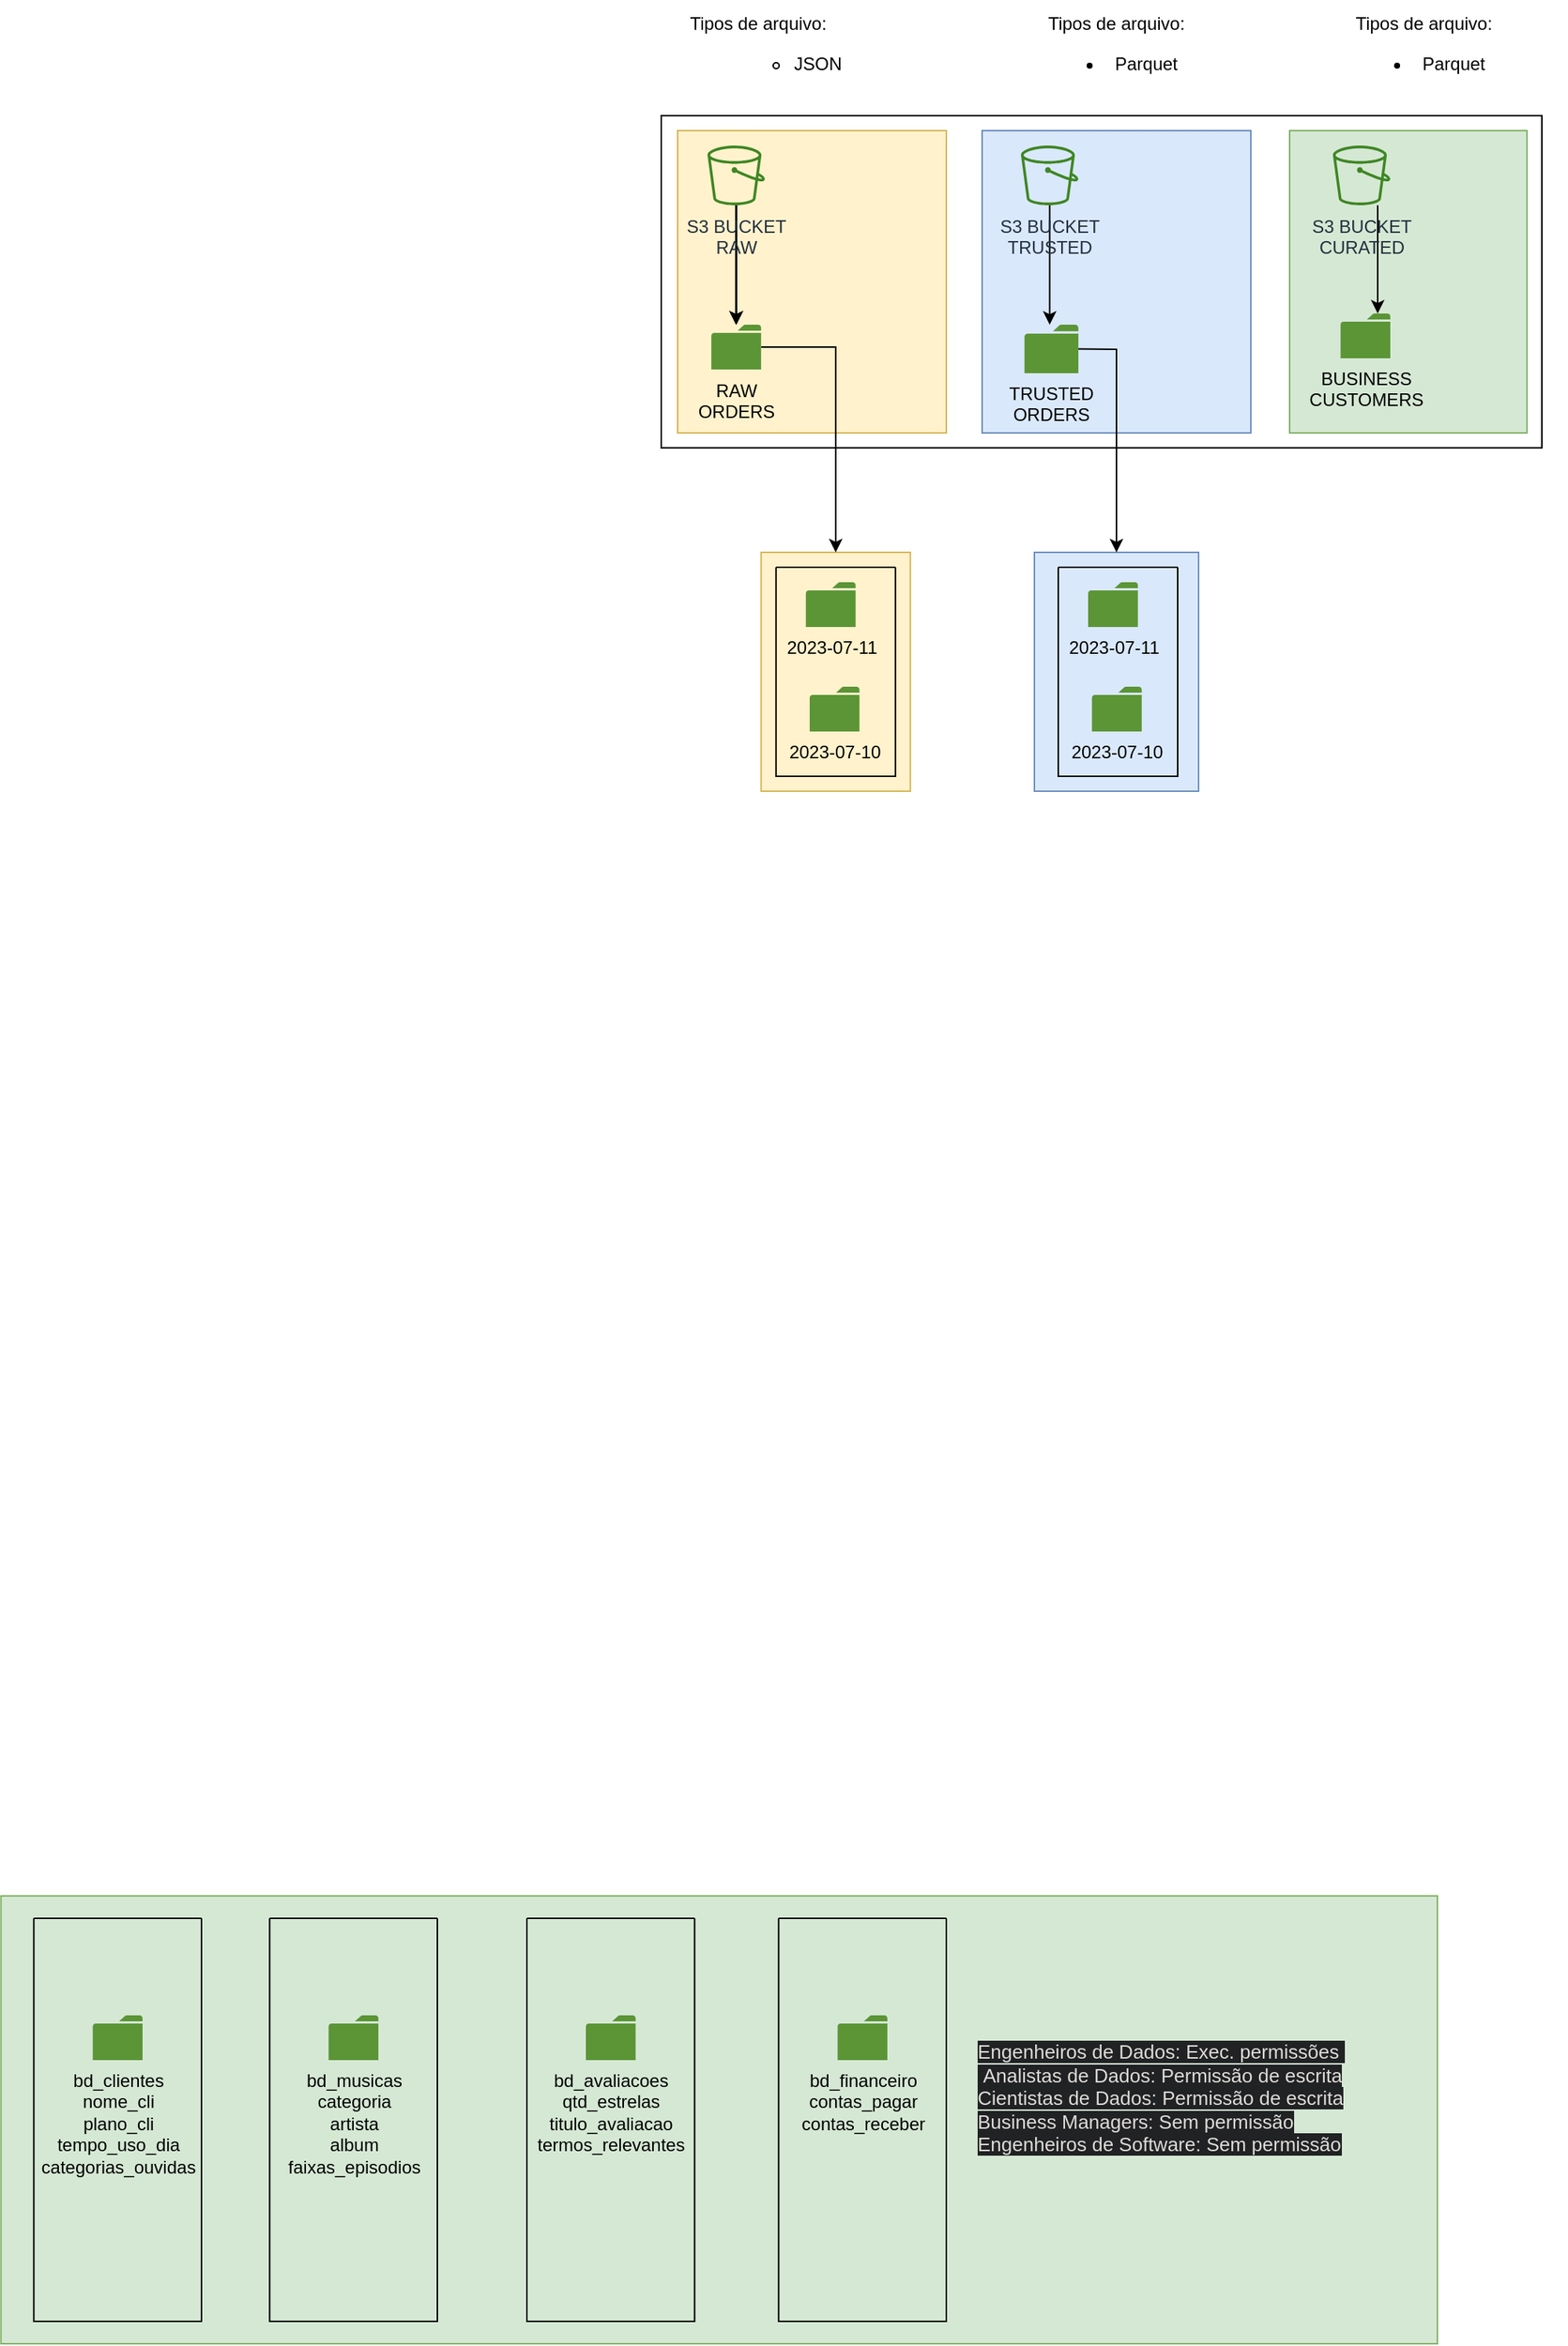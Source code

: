 <mxfile version="21.6.8" type="device">
  <diagram name="Página-1" id="1dny7KjMuYInEc9T7wbg">
    <mxGraphModel dx="4729" dy="631" grid="1" gridSize="10" guides="1" tooltips="1" connect="1" arrows="1" fold="1" page="1" pageScale="1" pageWidth="1169" pageHeight="1654" math="0" shadow="0">
      <root>
        <mxCell id="0" />
        <mxCell id="1" parent="0" />
        <mxCell id="d18M-38QwfdatVrQlYPc-2" value="" style="rounded=0;whiteSpace=wrap;html=1;dashed=0;strokeColor=#6c8ebf;fontFamily=Helvetica;fontSize=12;fillColor=#dae8fc;" parent="1" vertex="1">
          <mxGeometry x="-1870" y="430" width="110" height="160" as="geometry" />
        </mxCell>
        <mxCell id="d18M-38QwfdatVrQlYPc-1" value="" style="rounded=0;whiteSpace=wrap;html=1;dashed=0;strokeColor=#d6b656;fontFamily=Helvetica;fontSize=12;fillColor=#fff2cc;" parent="1" vertex="1">
          <mxGeometry x="-2053.1" y="430" width="100" height="160" as="geometry" />
        </mxCell>
        <mxCell id="W4hV-KR4ktwiP4TVee1p-1" value="" style="rounded=0;whiteSpace=wrap;html=1;" parent="1" vertex="1">
          <mxGeometry x="-2120" y="137.5" width="590" height="222.5" as="geometry" />
        </mxCell>
        <mxCell id="W4hV-KR4ktwiP4TVee1p-10" value="" style="rounded=0;whiteSpace=wrap;html=1;dashed=0;strokeColor=#d6b656;fontFamily=Helvetica;fontSize=12;fillColor=#fff2cc;" parent="1" vertex="1">
          <mxGeometry x="-2109" y="147.5" width="180" height="202.5" as="geometry" />
        </mxCell>
        <mxCell id="W4hV-KR4ktwiP4TVee1p-11" value="" style="rounded=0;whiteSpace=wrap;html=1;dashed=0;strokeColor=#6c8ebf;fontFamily=Helvetica;fontSize=12;fillColor=#dae8fc;" parent="1" vertex="1">
          <mxGeometry x="-1905" y="147.5" width="180" height="202.5" as="geometry" />
        </mxCell>
        <mxCell id="W4hV-KR4ktwiP4TVee1p-12" value="" style="rounded=0;whiteSpace=wrap;html=1;dashed=0;strokeColor=#82b366;fontFamily=Helvetica;fontSize=12;fillColor=#d5e8d4;" parent="1" vertex="1">
          <mxGeometry x="-1699" y="147.5" width="159" height="202.5" as="geometry" />
        </mxCell>
        <mxCell id="rmvS_FyCJTJQuvrVM6nh-3" value="" style="edgeStyle=orthogonalEdgeStyle;rounded=0;orthogonalLoop=1;jettySize=auto;html=1;" parent="1" source="W4hV-KR4ktwiP4TVee1p-6" target="W4hV-KR4ktwiP4TVee1p-20" edge="1">
          <mxGeometry relative="1" as="geometry" />
        </mxCell>
        <mxCell id="0D_4Qb-V7Zco9jDJwDKG-8" value="" style="edgeStyle=orthogonalEdgeStyle;rounded=0;orthogonalLoop=1;jettySize=auto;html=1;" parent="1" source="W4hV-KR4ktwiP4TVee1p-6" target="W4hV-KR4ktwiP4TVee1p-20" edge="1">
          <mxGeometry relative="1" as="geometry" />
        </mxCell>
        <mxCell id="0D_4Qb-V7Zco9jDJwDKG-9" value="" style="edgeStyle=orthogonalEdgeStyle;rounded=0;orthogonalLoop=1;jettySize=auto;html=1;" parent="1" source="W4hV-KR4ktwiP4TVee1p-6" target="W4hV-KR4ktwiP4TVee1p-20" edge="1">
          <mxGeometry relative="1" as="geometry" />
        </mxCell>
        <mxCell id="0D_4Qb-V7Zco9jDJwDKG-10" value="" style="edgeStyle=orthogonalEdgeStyle;rounded=0;orthogonalLoop=1;jettySize=auto;html=1;" parent="1" source="W4hV-KR4ktwiP4TVee1p-6" target="W4hV-KR4ktwiP4TVee1p-20" edge="1">
          <mxGeometry relative="1" as="geometry" />
        </mxCell>
        <mxCell id="W4hV-KR4ktwiP4TVee1p-6" value="&lt;div&gt;S3 BUCKET&lt;/div&gt;&lt;div&gt;RAW&lt;br&gt;&lt;/div&gt;" style="sketch=0;outlineConnect=0;fontColor=#232F3E;gradientColor=none;fillColor=#3F8624;strokeColor=none;dashed=0;verticalLabelPosition=bottom;verticalAlign=top;align=center;html=1;fontSize=12;fontStyle=0;aspect=fixed;pointerEvents=1;shape=mxgraph.aws4.bucket;fontFamily=Helvetica;" parent="1" vertex="1">
          <mxGeometry x="-2089" y="157.5" width="38.46" height="40" as="geometry" />
        </mxCell>
        <mxCell id="rmvS_FyCJTJQuvrVM6nh-1" value="" style="edgeStyle=orthogonalEdgeStyle;rounded=0;orthogonalLoop=1;jettySize=auto;html=1;" parent="1" source="W4hV-KR4ktwiP4TVee1p-13" target="W4hV-KR4ktwiP4TVee1p-26" edge="1">
          <mxGeometry relative="1" as="geometry">
            <Array as="points">
              <mxPoint x="-1860" y="250" />
              <mxPoint x="-1860" y="250" />
            </Array>
          </mxGeometry>
        </mxCell>
        <mxCell id="W4hV-KR4ktwiP4TVee1p-13" value="&lt;div&gt;S3 BUCKET&lt;/div&gt;&lt;div&gt;TRUSTED&lt;/div&gt;" style="sketch=0;outlineConnect=0;fontColor=#232F3E;gradientColor=none;fillColor=#3F8624;strokeColor=none;dashed=0;verticalLabelPosition=bottom;verticalAlign=top;align=center;html=1;fontSize=12;fontStyle=0;aspect=fixed;pointerEvents=1;shape=mxgraph.aws4.bucket;fontFamily=Helvetica;" parent="1" vertex="1">
          <mxGeometry x="-1879" y="157.5" width="38.46" height="40" as="geometry" />
        </mxCell>
        <mxCell id="0D_4Qb-V7Zco9jDJwDKG-74" style="edgeStyle=orthogonalEdgeStyle;rounded=0;orthogonalLoop=1;jettySize=auto;html=1;" parent="1" source="W4hV-KR4ktwiP4TVee1p-14" target="W4hV-KR4ktwiP4TVee1p-28" edge="1">
          <mxGeometry relative="1" as="geometry">
            <Array as="points">
              <mxPoint x="-1640" y="210" />
              <mxPoint x="-1640" y="210" />
            </Array>
          </mxGeometry>
        </mxCell>
        <mxCell id="W4hV-KR4ktwiP4TVee1p-14" value="&lt;div&gt;S3 BUCKET&lt;/div&gt;&lt;div&gt;CURATED&lt;/div&gt;" style="sketch=0;outlineConnect=0;fontColor=#232F3E;gradientColor=none;fillColor=#3F8624;strokeColor=none;dashed=0;verticalLabelPosition=bottom;verticalAlign=top;align=center;html=1;fontSize=12;fontStyle=0;aspect=fixed;pointerEvents=1;shape=mxgraph.aws4.bucket;fontFamily=Helvetica;" parent="1" vertex="1">
          <mxGeometry x="-1670" y="157.5" width="38.46" height="40" as="geometry" />
        </mxCell>
        <mxCell id="rmvS_FyCJTJQuvrVM6nh-6" style="edgeStyle=orthogonalEdgeStyle;rounded=0;orthogonalLoop=1;jettySize=auto;html=1;entryX=0.5;entryY=0;entryDx=0;entryDy=0;" parent="1" source="W4hV-KR4ktwiP4TVee1p-20" target="d18M-38QwfdatVrQlYPc-1" edge="1">
          <mxGeometry relative="1" as="geometry">
            <mxPoint x="-2322.34" y="500" as="targetPoint" />
            <Array as="points">
              <mxPoint x="-2003" y="293" />
            </Array>
          </mxGeometry>
        </mxCell>
        <mxCell id="W4hV-KR4ktwiP4TVee1p-20" value="RAW&lt;br&gt;ORDERS" style="sketch=0;pointerEvents=1;shadow=0;dashed=0;html=1;strokeColor=none;labelPosition=center;verticalLabelPosition=bottom;verticalAlign=top;outlineConnect=0;align=center;shape=mxgraph.office.concepts.folder;fillColor=#5B9536;fontFamily=Helvetica;fontSize=12;fontColor=default;aspect=fixed;" parent="1" vertex="1">
          <mxGeometry x="-2086.43" y="277.5" width="33.33" height="30" as="geometry" />
        </mxCell>
        <mxCell id="detkDKqJap6-4XQdsJna-3" style="edgeStyle=orthogonalEdgeStyle;rounded=0;orthogonalLoop=1;jettySize=auto;html=1;entryX=0.5;entryY=0;entryDx=0;entryDy=0;" edge="1" parent="1" source="W4hV-KR4ktwiP4TVee1p-26" target="d18M-38QwfdatVrQlYPc-2">
          <mxGeometry relative="1" as="geometry">
            <mxPoint x="-1810" y="370.0" as="targetPoint" />
            <Array as="points">
              <mxPoint x="-1840" y="294" />
              <mxPoint x="-1814" y="294" />
            </Array>
          </mxGeometry>
        </mxCell>
        <mxCell id="W4hV-KR4ktwiP4TVee1p-26" value="TRUSTED&lt;br&gt;ORDERS" style="sketch=0;pointerEvents=1;shadow=0;dashed=0;html=1;strokeColor=none;labelPosition=center;verticalLabelPosition=bottom;verticalAlign=top;outlineConnect=0;align=center;shape=mxgraph.office.concepts.folder;fillColor=#5B9536;fontFamily=Helvetica;fontSize=12;fontColor=default;aspect=fixed;" parent="1" vertex="1">
          <mxGeometry x="-1876.65" y="277.5" width="36.11" height="32.5" as="geometry" />
        </mxCell>
        <mxCell id="W4hV-KR4ktwiP4TVee1p-28" value="BUSINESS&lt;br&gt;CUSTOMERS" style="sketch=0;pointerEvents=1;shadow=0;dashed=0;html=1;strokeColor=none;labelPosition=center;verticalLabelPosition=bottom;verticalAlign=top;outlineConnect=0;align=center;shape=mxgraph.office.concepts.folder;fillColor=#5B9536;fontFamily=Helvetica;fontSize=12;fontColor=default;aspect=fixed;" parent="1" vertex="1">
          <mxGeometry x="-1664.87" y="270" width="33.33" height="30" as="geometry" />
        </mxCell>
        <mxCell id="rmvS_FyCJTJQuvrVM6nh-4" value="Tipos de arquivo:&lt;br&gt;&lt;ul&gt;&lt;ul&gt;&lt;li&gt;JSON&lt;/li&gt;&lt;/ul&gt;&lt;/ul&gt;" style="text;html=1;strokeColor=none;fillColor=none;align=center;verticalAlign=middle;whiteSpace=wrap;rounded=0;" parent="1" vertex="1">
          <mxGeometry x="-2150" y="60" width="190" height="70" as="geometry" />
        </mxCell>
        <mxCell id="rmvS_FyCJTJQuvrVM6nh-9" value="2023-07-11" style="sketch=0;pointerEvents=1;shadow=0;dashed=0;html=1;strokeColor=none;labelPosition=center;verticalLabelPosition=bottom;verticalAlign=top;outlineConnect=0;align=center;shape=mxgraph.office.concepts.folder;fillColor=#5B9536;fontFamily=Helvetica;fontSize=12;fontColor=default;aspect=fixed;" parent="1" vertex="1">
          <mxGeometry x="-2023.1" y="450" width="33.33" height="30" as="geometry" />
        </mxCell>
        <mxCell id="rmvS_FyCJTJQuvrVM6nh-10" value="2023-07-10" style="sketch=0;pointerEvents=1;shadow=0;dashed=0;html=1;strokeColor=none;labelPosition=center;verticalLabelPosition=bottom;verticalAlign=top;outlineConnect=0;align=center;shape=mxgraph.office.concepts.folder;fillColor=#5B9536;fontFamily=Helvetica;fontSize=12;fontColor=default;aspect=fixed;" parent="1" vertex="1">
          <mxGeometry x="-2020.53" y="520" width="33.33" height="30" as="geometry" />
        </mxCell>
        <mxCell id="rmvS_FyCJTJQuvrVM6nh-11" value="" style="swimlane;startSize=0;" parent="1" vertex="1">
          <mxGeometry x="-2043.1" y="440" width="80" height="140" as="geometry" />
        </mxCell>
        <mxCell id="rmvS_FyCJTJQuvrVM6nh-36" value="Tipos de arquivo:&lt;br&gt;&lt;ul&gt;&lt;li&gt;Parquet&lt;/li&gt;&lt;/ul&gt;" style="text;html=1;strokeColor=none;fillColor=none;align=center;verticalAlign=middle;whiteSpace=wrap;rounded=0;" parent="1" vertex="1">
          <mxGeometry x="-1910" y="60" width="190" height="70" as="geometry" />
        </mxCell>
        <mxCell id="rmvS_FyCJTJQuvrVM6nh-37" value="Tipos de arquivo:&lt;br&gt;&lt;ul&gt;&lt;li&gt;Parquet&lt;/li&gt;&lt;/ul&gt;" style="text;html=1;strokeColor=none;fillColor=none;align=center;verticalAlign=middle;whiteSpace=wrap;rounded=0;" parent="1" vertex="1">
          <mxGeometry x="-1704" y="60" width="190" height="70" as="geometry" />
        </mxCell>
        <mxCell id="0D_4Qb-V7Zco9jDJwDKG-54" value="" style="rounded=0;whiteSpace=wrap;html=1;dashed=0;strokeColor=#82b366;fontFamily=Helvetica;fontSize=12;fillColor=#d5e8d4;" parent="1" vertex="1">
          <mxGeometry x="-2562.34" y="1330" width="962.34" height="300" as="geometry" />
        </mxCell>
        <mxCell id="0D_4Qb-V7Zco9jDJwDKG-67" value="" style="swimlane;startSize=0;" parent="1" vertex="1">
          <mxGeometry x="-2540.34" y="1345" width="112.34" height="270" as="geometry" />
        </mxCell>
        <mxCell id="0D_4Qb-V7Zco9jDJwDKG-72" value="bd_clientes&lt;br&gt;nome_cli&lt;br&gt;plano_cli&lt;br&gt;tempo_uso_dia&lt;br&gt;categorias_ouvidas" style="sketch=0;pointerEvents=1;shadow=0;dashed=0;html=1;strokeColor=none;labelPosition=center;verticalLabelPosition=bottom;verticalAlign=top;outlineConnect=0;align=center;shape=mxgraph.office.concepts.folder;fillColor=#5B9536;fontFamily=Helvetica;fontSize=12;fontColor=default;aspect=fixed;" parent="0D_4Qb-V7Zco9jDJwDKG-67" vertex="1">
          <mxGeometry x="39.51" y="65" width="33.33" height="30" as="geometry" />
        </mxCell>
        <mxCell id="0D_4Qb-V7Zco9jDJwDKG-78" value="" style="swimlane;startSize=0;" parent="1" vertex="1">
          <mxGeometry x="-2382.34" y="1345" width="112.34" height="270" as="geometry" />
        </mxCell>
        <mxCell id="0D_4Qb-V7Zco9jDJwDKG-79" value="bd_musicas&lt;br&gt;categoria&lt;br&gt;artista&lt;br&gt;album&lt;br&gt;faixas_episodios" style="sketch=0;pointerEvents=1;shadow=0;dashed=0;html=1;strokeColor=none;labelPosition=center;verticalLabelPosition=bottom;verticalAlign=top;outlineConnect=0;align=center;shape=mxgraph.office.concepts.folder;fillColor=#5B9536;fontFamily=Helvetica;fontSize=12;fontColor=default;aspect=fixed;" parent="0D_4Qb-V7Zco9jDJwDKG-78" vertex="1">
          <mxGeometry x="39.51" y="65" width="33.33" height="30" as="geometry" />
        </mxCell>
        <mxCell id="0D_4Qb-V7Zco9jDJwDKG-82" value="" style="swimlane;startSize=0;" parent="1" vertex="1">
          <mxGeometry x="-2210" y="1345" width="112.34" height="270" as="geometry" />
        </mxCell>
        <mxCell id="0D_4Qb-V7Zco9jDJwDKG-83" value="bd_avaliacoes&lt;br&gt;qtd_estrelas&lt;br&gt;titulo_avaliacao&lt;br&gt;termos_relevantes" style="sketch=0;pointerEvents=1;shadow=0;dashed=0;html=1;strokeColor=none;labelPosition=center;verticalLabelPosition=bottom;verticalAlign=top;outlineConnect=0;align=center;shape=mxgraph.office.concepts.folder;fillColor=#5B9536;fontFamily=Helvetica;fontSize=12;fontColor=default;aspect=fixed;" parent="0D_4Qb-V7Zco9jDJwDKG-82" vertex="1">
          <mxGeometry x="39.51" y="65" width="33.33" height="30" as="geometry" />
        </mxCell>
        <mxCell id="0D_4Qb-V7Zco9jDJwDKG-84" value="" style="swimlane;startSize=0;" parent="1" vertex="1">
          <mxGeometry x="-2041.34" y="1345" width="112.34" height="270" as="geometry" />
        </mxCell>
        <mxCell id="0D_4Qb-V7Zco9jDJwDKG-85" value="bd_financeiro&lt;br&gt;contas_pagar&lt;br&gt;contas_receber" style="sketch=0;pointerEvents=1;shadow=0;dashed=0;html=1;strokeColor=none;labelPosition=center;verticalLabelPosition=bottom;verticalAlign=top;outlineConnect=0;align=center;shape=mxgraph.office.concepts.folder;fillColor=#5B9536;fontFamily=Helvetica;fontSize=12;fontColor=default;aspect=fixed;" parent="0D_4Qb-V7Zco9jDJwDKG-84" vertex="1">
          <mxGeometry x="39.51" y="65" width="33.33" height="30" as="geometry" />
        </mxCell>
        <mxCell id="fmtXzJeLVAZEOhx0zwmq-1" value="&lt;span data-darkreader-inline-bgcolor=&quot;&quot; data-darkreader-inline-color=&quot;&quot; style=&quot;color: rgb(223, 220, 215); font-family: Helvetica; font-style: normal; font-variant-ligatures: normal; font-variant-caps: normal; font-weight: 400; letter-spacing: normal; orphans: 2; text-align: left; text-indent: 0px; text-transform: none; widows: 2; word-spacing: 0px; -webkit-text-stroke-width: 0px; background-color: rgb(32, 34, 36); text-decoration-thickness: initial; text-decoration-style: initial; text-decoration-color: initial; float: none; --darkreader-inline-color: #d1cdc7; --darkreader-inline-bgcolor: #1a1c1d; display: inline !important; font-size: 13px;&quot;&gt;&lt;font style=&quot;font-size: 13px;&quot;&gt;Engenheiros de Dados: Exec. permissões&amp;nbsp;&lt;br&gt;&amp;nbsp;Analistas de Dados: Permissão de escrita&lt;br&gt;Cientistas de Dados: Permissão de escrita&lt;br&gt;Business Managers: Sem permissão&lt;br&gt;Engenheiros de Software: Sem permissão&lt;/font&gt;&lt;/span&gt;" style="text;whiteSpace=wrap;html=1;" parent="1" vertex="1">
          <mxGeometry x="-1910.0" y="1420" width="292.34" height="90" as="geometry" />
        </mxCell>
        <mxCell id="detkDKqJap6-4XQdsJna-5" value="2023-07-11" style="sketch=0;pointerEvents=1;shadow=0;dashed=0;html=1;strokeColor=none;labelPosition=center;verticalLabelPosition=bottom;verticalAlign=top;outlineConnect=0;align=center;shape=mxgraph.office.concepts.folder;fillColor=#5B9536;fontFamily=Helvetica;fontSize=12;fontColor=default;aspect=fixed;" vertex="1" parent="1">
          <mxGeometry x="-1833.99" y="450" width="33.33" height="30" as="geometry" />
        </mxCell>
        <mxCell id="detkDKqJap6-4XQdsJna-6" value="2023-07-10" style="sketch=0;pointerEvents=1;shadow=0;dashed=0;html=1;strokeColor=none;labelPosition=center;verticalLabelPosition=bottom;verticalAlign=top;outlineConnect=0;align=center;shape=mxgraph.office.concepts.folder;fillColor=#5B9536;fontFamily=Helvetica;fontSize=12;fontColor=default;aspect=fixed;" vertex="1" parent="1">
          <mxGeometry x="-1831.42" y="520" width="33.33" height="30" as="geometry" />
        </mxCell>
        <mxCell id="detkDKqJap6-4XQdsJna-7" value="" style="swimlane;startSize=0;" vertex="1" parent="1">
          <mxGeometry x="-1853.99" y="440" width="80" height="140" as="geometry" />
        </mxCell>
      </root>
    </mxGraphModel>
  </diagram>
</mxfile>
